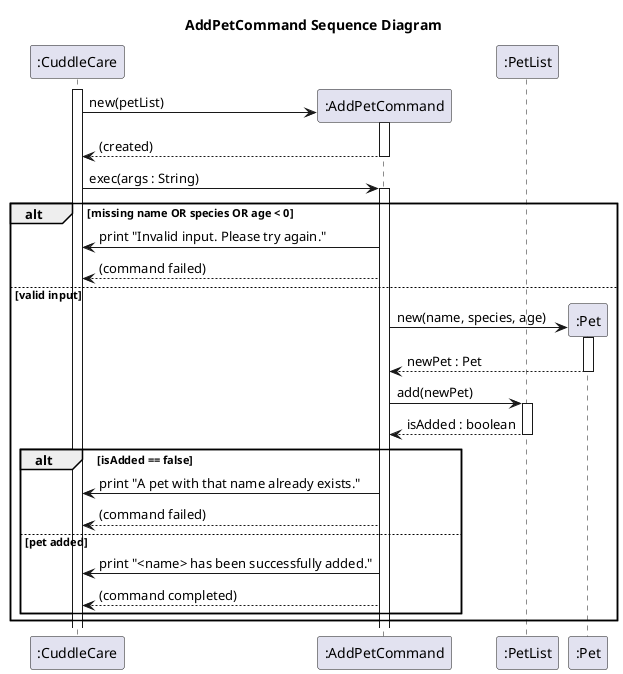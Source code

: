 @startuml
title AddPetCommand Sequence Diagram

participant ":CuddleCare" as CuddleCare
participant ":AddPetCommand" as AddPetCommand
participant ":PetList" as PetList
participant ":Pet" as Pet

activate CuddleCare

' Constructor
CuddleCare -> AddPetCommand** : new(petList)
activate AddPetCommand
return (created)

' Exec Method
CuddleCare -> AddPetCommand : exec(args : String)
activate AddPetCommand

' Invalid input case
alt missing name OR species OR age < 0
    AddPetCommand -> CuddleCare : print "Invalid input. Please try again."
    AddPetCommand --> CuddleCare : (command failed)

else valid input
    ' Create Pet object
    AddPetCommand -> Pet** : new(name, species, age)
    activate Pet
    return newPet : Pet

    ' Add to PetList
    AddPetCommand -> PetList : add(newPet)
    activate PetList
    return isAdded : boolean

    ' Duplicate pet case
    alt isAdded == false
        AddPetCommand -> CuddleCare : print "A pet with that name already exists."
        AddPetCommand --> CuddleCare : (command failed)

    else pet added
        AddPetCommand -> CuddleCare : print "<name> has been successfully added."
        AddPetCommand --> CuddleCare : (command completed)
    end
end

@enduml
